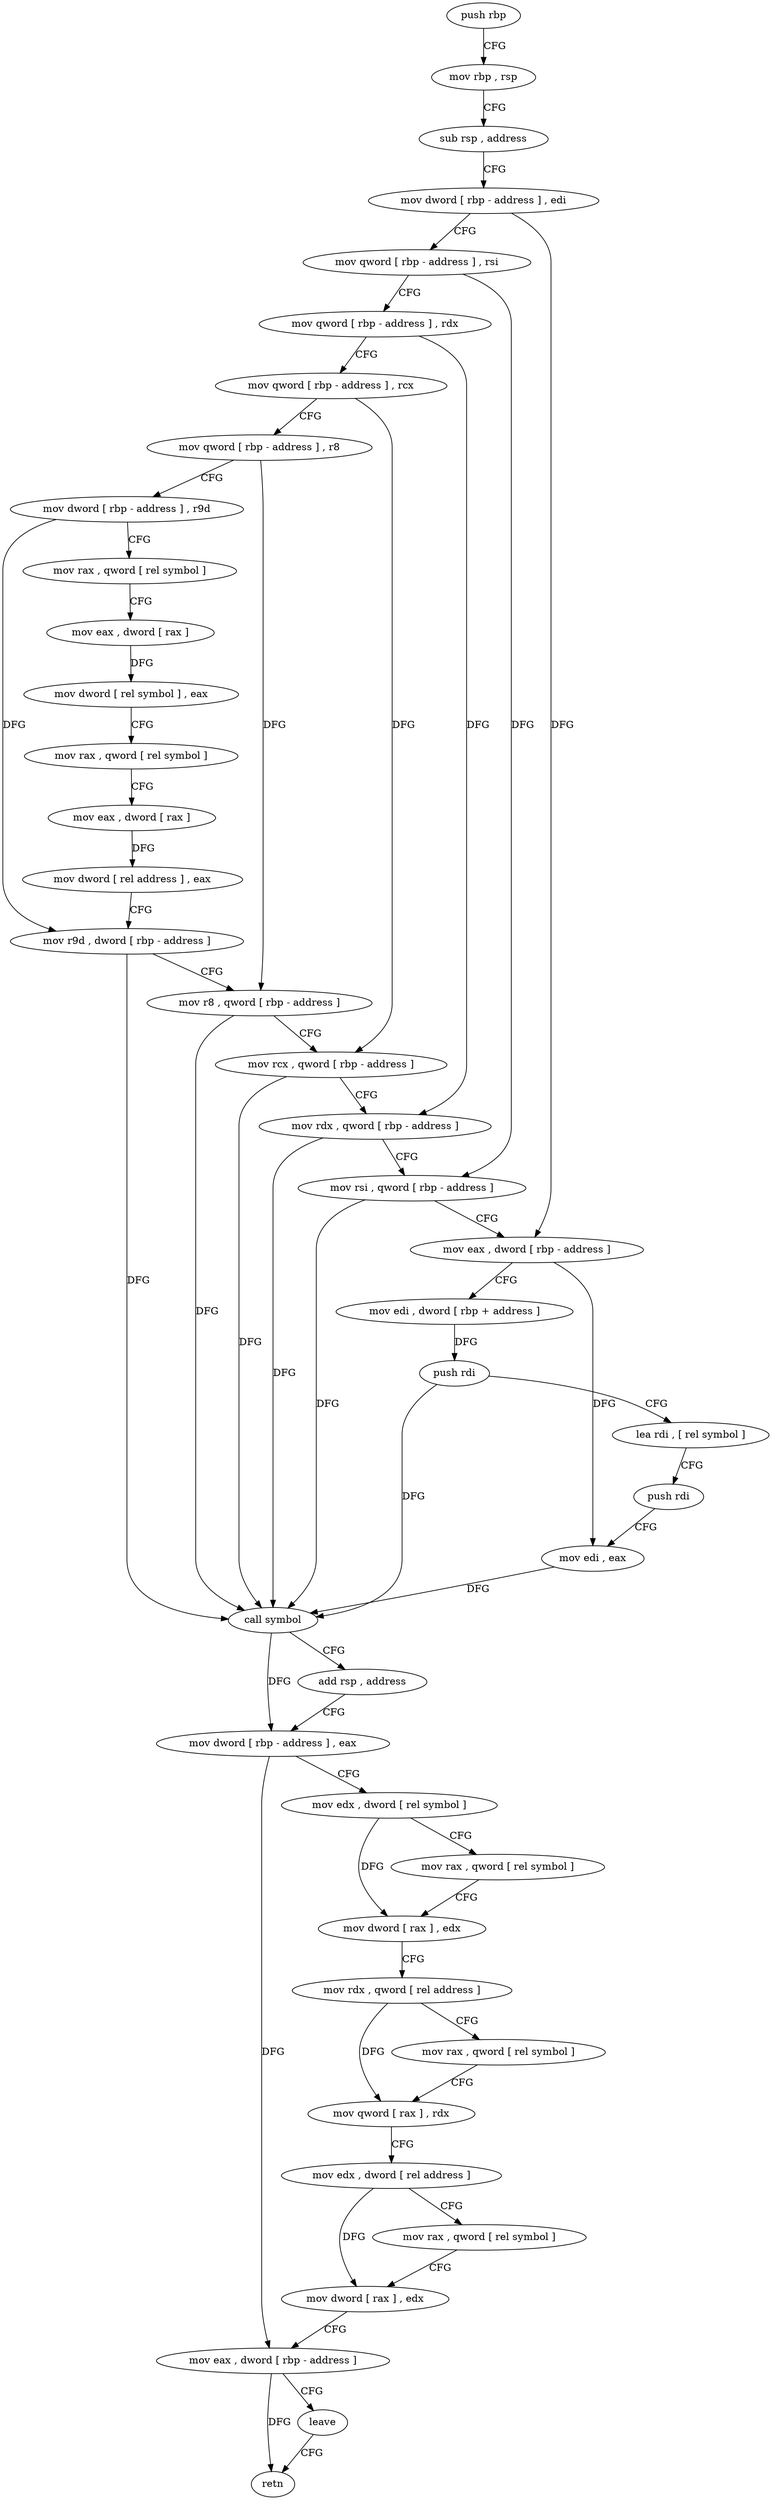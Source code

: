 digraph "func" {
"221611" [label = "push rbp" ]
"221612" [label = "mov rbp , rsp" ]
"221615" [label = "sub rsp , address" ]
"221619" [label = "mov dword [ rbp - address ] , edi" ]
"221622" [label = "mov qword [ rbp - address ] , rsi" ]
"221626" [label = "mov qword [ rbp - address ] , rdx" ]
"221630" [label = "mov qword [ rbp - address ] , rcx" ]
"221634" [label = "mov qword [ rbp - address ] , r8" ]
"221638" [label = "mov dword [ rbp - address ] , r9d" ]
"221642" [label = "mov rax , qword [ rel symbol ]" ]
"221649" [label = "mov eax , dword [ rax ]" ]
"221651" [label = "mov dword [ rel symbol ] , eax" ]
"221657" [label = "mov rax , qword [ rel symbol ]" ]
"221664" [label = "mov eax , dword [ rax ]" ]
"221666" [label = "mov dword [ rel address ] , eax" ]
"221672" [label = "mov r9d , dword [ rbp - address ]" ]
"221676" [label = "mov r8 , qword [ rbp - address ]" ]
"221680" [label = "mov rcx , qword [ rbp - address ]" ]
"221684" [label = "mov rdx , qword [ rbp - address ]" ]
"221688" [label = "mov rsi , qword [ rbp - address ]" ]
"221692" [label = "mov eax , dword [ rbp - address ]" ]
"221695" [label = "mov edi , dword [ rbp + address ]" ]
"221698" [label = "push rdi" ]
"221699" [label = "lea rdi , [ rel symbol ]" ]
"221706" [label = "push rdi" ]
"221707" [label = "mov edi , eax" ]
"221709" [label = "call symbol" ]
"221714" [label = "add rsp , address" ]
"221718" [label = "mov dword [ rbp - address ] , eax" ]
"221721" [label = "mov edx , dword [ rel symbol ]" ]
"221727" [label = "mov rax , qword [ rel symbol ]" ]
"221734" [label = "mov dword [ rax ] , edx" ]
"221736" [label = "mov rdx , qword [ rel address ]" ]
"221743" [label = "mov rax , qword [ rel symbol ]" ]
"221750" [label = "mov qword [ rax ] , rdx" ]
"221753" [label = "mov edx , dword [ rel address ]" ]
"221759" [label = "mov rax , qword [ rel symbol ]" ]
"221766" [label = "mov dword [ rax ] , edx" ]
"221768" [label = "mov eax , dword [ rbp - address ]" ]
"221771" [label = "leave" ]
"221772" [label = "retn" ]
"221611" -> "221612" [ label = "CFG" ]
"221612" -> "221615" [ label = "CFG" ]
"221615" -> "221619" [ label = "CFG" ]
"221619" -> "221622" [ label = "CFG" ]
"221619" -> "221692" [ label = "DFG" ]
"221622" -> "221626" [ label = "CFG" ]
"221622" -> "221688" [ label = "DFG" ]
"221626" -> "221630" [ label = "CFG" ]
"221626" -> "221684" [ label = "DFG" ]
"221630" -> "221634" [ label = "CFG" ]
"221630" -> "221680" [ label = "DFG" ]
"221634" -> "221638" [ label = "CFG" ]
"221634" -> "221676" [ label = "DFG" ]
"221638" -> "221642" [ label = "CFG" ]
"221638" -> "221672" [ label = "DFG" ]
"221642" -> "221649" [ label = "CFG" ]
"221649" -> "221651" [ label = "DFG" ]
"221651" -> "221657" [ label = "CFG" ]
"221657" -> "221664" [ label = "CFG" ]
"221664" -> "221666" [ label = "DFG" ]
"221666" -> "221672" [ label = "CFG" ]
"221672" -> "221676" [ label = "CFG" ]
"221672" -> "221709" [ label = "DFG" ]
"221676" -> "221680" [ label = "CFG" ]
"221676" -> "221709" [ label = "DFG" ]
"221680" -> "221684" [ label = "CFG" ]
"221680" -> "221709" [ label = "DFG" ]
"221684" -> "221688" [ label = "CFG" ]
"221684" -> "221709" [ label = "DFG" ]
"221688" -> "221692" [ label = "CFG" ]
"221688" -> "221709" [ label = "DFG" ]
"221692" -> "221695" [ label = "CFG" ]
"221692" -> "221707" [ label = "DFG" ]
"221695" -> "221698" [ label = "DFG" ]
"221698" -> "221699" [ label = "CFG" ]
"221698" -> "221709" [ label = "DFG" ]
"221699" -> "221706" [ label = "CFG" ]
"221706" -> "221707" [ label = "CFG" ]
"221707" -> "221709" [ label = "DFG" ]
"221709" -> "221714" [ label = "CFG" ]
"221709" -> "221718" [ label = "DFG" ]
"221714" -> "221718" [ label = "CFG" ]
"221718" -> "221721" [ label = "CFG" ]
"221718" -> "221768" [ label = "DFG" ]
"221721" -> "221727" [ label = "CFG" ]
"221721" -> "221734" [ label = "DFG" ]
"221727" -> "221734" [ label = "CFG" ]
"221734" -> "221736" [ label = "CFG" ]
"221736" -> "221743" [ label = "CFG" ]
"221736" -> "221750" [ label = "DFG" ]
"221743" -> "221750" [ label = "CFG" ]
"221750" -> "221753" [ label = "CFG" ]
"221753" -> "221759" [ label = "CFG" ]
"221753" -> "221766" [ label = "DFG" ]
"221759" -> "221766" [ label = "CFG" ]
"221766" -> "221768" [ label = "CFG" ]
"221768" -> "221771" [ label = "CFG" ]
"221768" -> "221772" [ label = "DFG" ]
"221771" -> "221772" [ label = "CFG" ]
}

